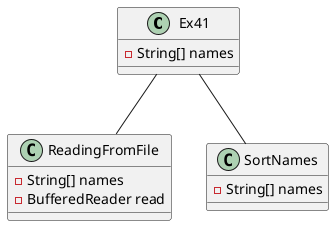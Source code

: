 @startuml
'https://plantuml.com/sequence-diagram

class Ex41{
    -String[] names
}

class ReadingFromFile{
    -String[] names
    -BufferedReader read

}

class SortNames{
    -String[] names
}

Ex41 -- ReadingFromFile
Ex41 -- SortNames
@enduml